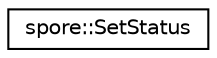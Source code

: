 digraph "Graphical Class Hierarchy"
{
  edge [fontname="Helvetica",fontsize="10",labelfontname="Helvetica",labelfontsize="10"];
  node [fontname="Helvetica",fontsize="10",shape=record];
  rankdir="LR";
  Node0 [label="spore::SetStatus",height=0.2,width=0.4,color="black", fillcolor="white", style="filled",URL="$classspore_1_1SetStatus.html",tooltip="Generic parameter setter class. "];
}
